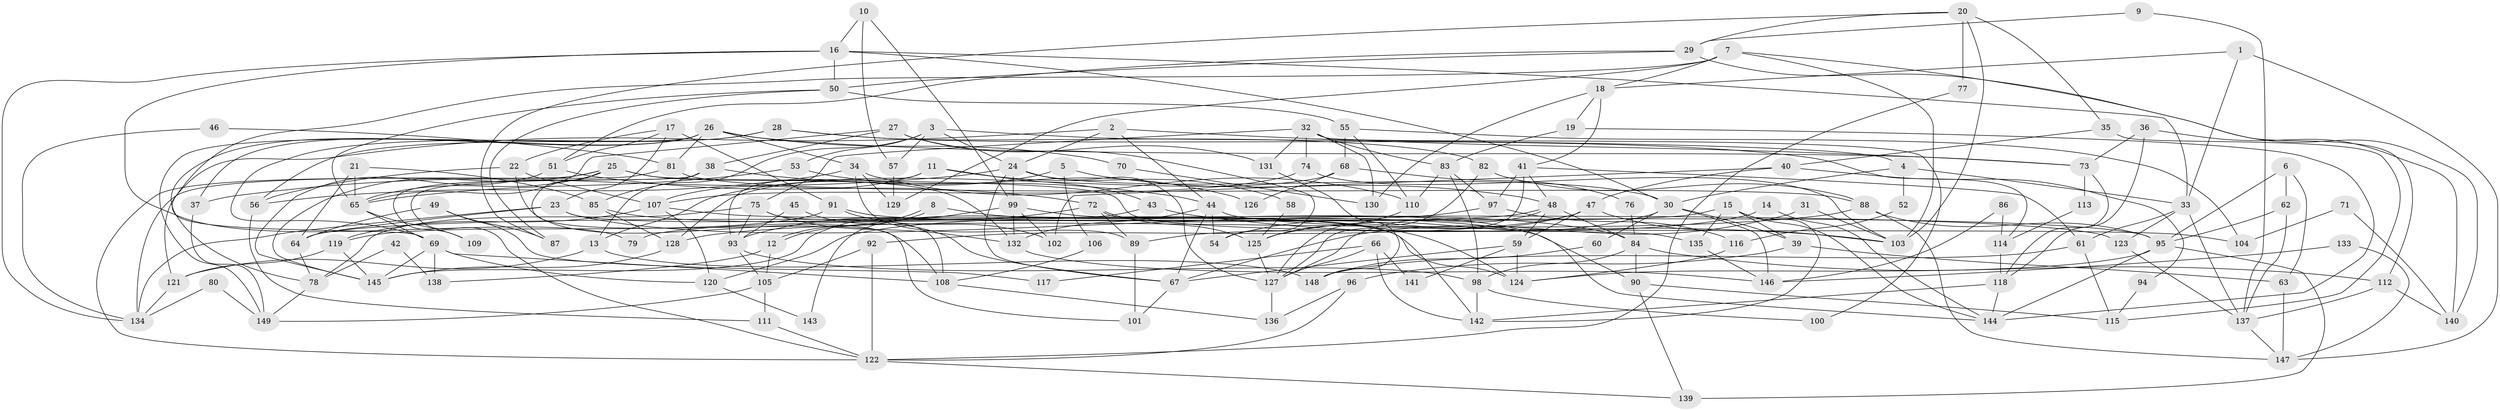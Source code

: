 // coarse degree distribution, {2: 0.24324324324324326, 5: 0.13513513513513514, 6: 0.04054054054054054, 8: 0.04054054054054054, 4: 0.21621621621621623, 3: 0.1891891891891892, 10: 0.013513513513513514, 9: 0.013513513513513514, 14: 0.02702702702702703, 12: 0.013513513513513514, 15: 0.02702702702702703, 11: 0.02702702702702703, 7: 0.013513513513513514}
// Generated by graph-tools (version 1.1) at 2025/52/03/04/25 21:52:42]
// undirected, 149 vertices, 298 edges
graph export_dot {
graph [start="1"]
  node [color=gray90,style=filled];
  1;
  2;
  3;
  4;
  5;
  6;
  7;
  8;
  9;
  10;
  11;
  12;
  13;
  14;
  15;
  16;
  17;
  18;
  19;
  20;
  21;
  22;
  23;
  24;
  25;
  26;
  27;
  28;
  29;
  30;
  31;
  32;
  33;
  34;
  35;
  36;
  37;
  38;
  39;
  40;
  41;
  42;
  43;
  44;
  45;
  46;
  47;
  48;
  49;
  50;
  51;
  52;
  53;
  54;
  55;
  56;
  57;
  58;
  59;
  60;
  61;
  62;
  63;
  64;
  65;
  66;
  67;
  68;
  69;
  70;
  71;
  72;
  73;
  74;
  75;
  76;
  77;
  78;
  79;
  80;
  81;
  82;
  83;
  84;
  85;
  86;
  87;
  88;
  89;
  90;
  91;
  92;
  93;
  94;
  95;
  96;
  97;
  98;
  99;
  100;
  101;
  102;
  103;
  104;
  105;
  106;
  107;
  108;
  109;
  110;
  111;
  112;
  113;
  114;
  115;
  116;
  117;
  118;
  119;
  120;
  121;
  122;
  123;
  124;
  125;
  126;
  127;
  128;
  129;
  130;
  131;
  132;
  133;
  134;
  135;
  136;
  137;
  138;
  139;
  140;
  141;
  142;
  143;
  144;
  145;
  146;
  147;
  148;
  149;
  1 -- 33;
  1 -- 18;
  1 -- 147;
  2 -- 121;
  2 -- 44;
  2 -- 24;
  2 -- 73;
  3 -- 24;
  3 -- 4;
  3 -- 13;
  3 -- 53;
  3 -- 57;
  4 -- 30;
  4 -- 33;
  4 -- 52;
  5 -- 13;
  5 -- 48;
  5 -- 106;
  6 -- 95;
  6 -- 62;
  6 -- 63;
  7 -- 112;
  7 -- 69;
  7 -- 18;
  7 -- 103;
  7 -- 129;
  8 -- 12;
  8 -- 12;
  8 -- 90;
  9 -- 29;
  9 -- 137;
  10 -- 99;
  10 -- 57;
  10 -- 16;
  11 -- 93;
  11 -- 107;
  11 -- 43;
  11 -- 58;
  12 -- 105;
  12 -- 138;
  13 -- 121;
  13 -- 148;
  14 -- 144;
  14 -- 89;
  15 -- 39;
  15 -- 144;
  15 -- 79;
  15 -- 135;
  15 -- 142;
  16 -- 30;
  16 -- 33;
  16 -- 50;
  16 -- 79;
  16 -- 134;
  17 -- 91;
  17 -- 51;
  17 -- 22;
  17 -- 23;
  18 -- 19;
  18 -- 41;
  18 -- 130;
  19 -- 83;
  19 -- 144;
  20 -- 103;
  20 -- 29;
  20 -- 35;
  20 -- 77;
  20 -- 87;
  21 -- 64;
  21 -- 85;
  21 -- 65;
  22 -- 56;
  22 -- 107;
  22 -- 108;
  23 -- 124;
  23 -- 64;
  23 -- 84;
  23 -- 134;
  24 -- 127;
  24 -- 30;
  24 -- 37;
  24 -- 67;
  24 -- 99;
  25 -- 65;
  25 -- 122;
  25 -- 101;
  25 -- 132;
  25 -- 135;
  25 -- 145;
  26 -- 78;
  26 -- 73;
  26 -- 34;
  26 -- 37;
  26 -- 70;
  26 -- 81;
  26 -- 149;
  27 -- 131;
  27 -- 65;
  27 -- 38;
  27 -- 54;
  28 -- 82;
  28 -- 69;
  28 -- 56;
  28 -- 114;
  29 -- 51;
  29 -- 50;
  29 -- 140;
  30 -- 146;
  30 -- 39;
  30 -- 60;
  30 -- 125;
  31 -- 67;
  31 -- 103;
  32 -- 75;
  32 -- 74;
  32 -- 83;
  32 -- 100;
  32 -- 130;
  32 -- 131;
  33 -- 137;
  33 -- 61;
  33 -- 123;
  34 -- 110;
  34 -- 56;
  34 -- 89;
  34 -- 129;
  35 -- 40;
  35 -- 115;
  36 -- 140;
  36 -- 118;
  36 -- 73;
  37 -- 149;
  38 -- 44;
  38 -- 85;
  38 -- 109;
  38 -- 122;
  39 -- 96;
  39 -- 63;
  40 -- 102;
  40 -- 47;
  40 -- 94;
  41 -- 48;
  41 -- 61;
  41 -- 97;
  41 -- 127;
  42 -- 138;
  42 -- 78;
  43 -- 103;
  43 -- 143;
  44 -- 67;
  44 -- 132;
  44 -- 54;
  44 -- 104;
  45 -- 67;
  45 -- 93;
  46 -- 134;
  46 -- 81;
  47 -- 54;
  47 -- 92;
  47 -- 59;
  47 -- 103;
  48 -- 84;
  48 -- 59;
  48 -- 64;
  48 -- 127;
  49 -- 64;
  49 -- 87;
  49 -- 117;
  50 -- 65;
  50 -- 55;
  50 -- 87;
  51 -- 145;
  51 -- 72;
  52 -- 116;
  53 -- 65;
  53 -- 126;
  55 -- 110;
  55 -- 68;
  55 -- 104;
  56 -- 111;
  57 -- 129;
  58 -- 125;
  59 -- 124;
  59 -- 67;
  59 -- 141;
  60 -- 148;
  61 -- 115;
  61 -- 148;
  62 -- 95;
  62 -- 137;
  63 -- 147;
  64 -- 78;
  65 -- 69;
  65 -- 109;
  66 -- 142;
  66 -- 127;
  66 -- 117;
  66 -- 141;
  67 -- 101;
  68 -- 128;
  68 -- 76;
  68 -- 126;
  69 -- 108;
  69 -- 145;
  69 -- 120;
  69 -- 138;
  70 -- 130;
  71 -- 104;
  71 -- 140;
  72 -- 89;
  72 -- 125;
  72 -- 93;
  72 -- 142;
  73 -- 113;
  73 -- 118;
  74 -- 107;
  74 -- 103;
  75 -- 132;
  75 -- 78;
  75 -- 93;
  75 -- 108;
  76 -- 84;
  77 -- 122;
  78 -- 149;
  80 -- 134;
  80 -- 149;
  81 -- 134;
  81 -- 88;
  82 -- 127;
  82 -- 88;
  83 -- 98;
  83 -- 97;
  83 -- 110;
  84 -- 98;
  84 -- 90;
  84 -- 112;
  85 -- 128;
  85 -- 124;
  86 -- 146;
  86 -- 114;
  88 -- 147;
  88 -- 95;
  88 -- 128;
  89 -- 101;
  90 -- 115;
  90 -- 139;
  91 -- 119;
  91 -- 95;
  91 -- 102;
  92 -- 105;
  92 -- 122;
  93 -- 98;
  93 -- 105;
  94 -- 115;
  95 -- 139;
  95 -- 124;
  95 -- 144;
  96 -- 122;
  96 -- 136;
  97 -- 116;
  97 -- 120;
  98 -- 142;
  98 -- 100;
  99 -- 144;
  99 -- 102;
  99 -- 132;
  99 -- 145;
  105 -- 149;
  105 -- 111;
  106 -- 108;
  107 -- 120;
  107 -- 119;
  107 -- 123;
  108 -- 136;
  110 -- 125;
  111 -- 122;
  112 -- 137;
  112 -- 140;
  113 -- 114;
  114 -- 118;
  116 -- 124;
  118 -- 142;
  118 -- 144;
  119 -- 145;
  119 -- 121;
  120 -- 143;
  121 -- 134;
  122 -- 139;
  123 -- 137;
  125 -- 127;
  127 -- 136;
  128 -- 145;
  131 -- 148;
  132 -- 146;
  133 -- 146;
  133 -- 147;
  135 -- 146;
  137 -- 147;
}
